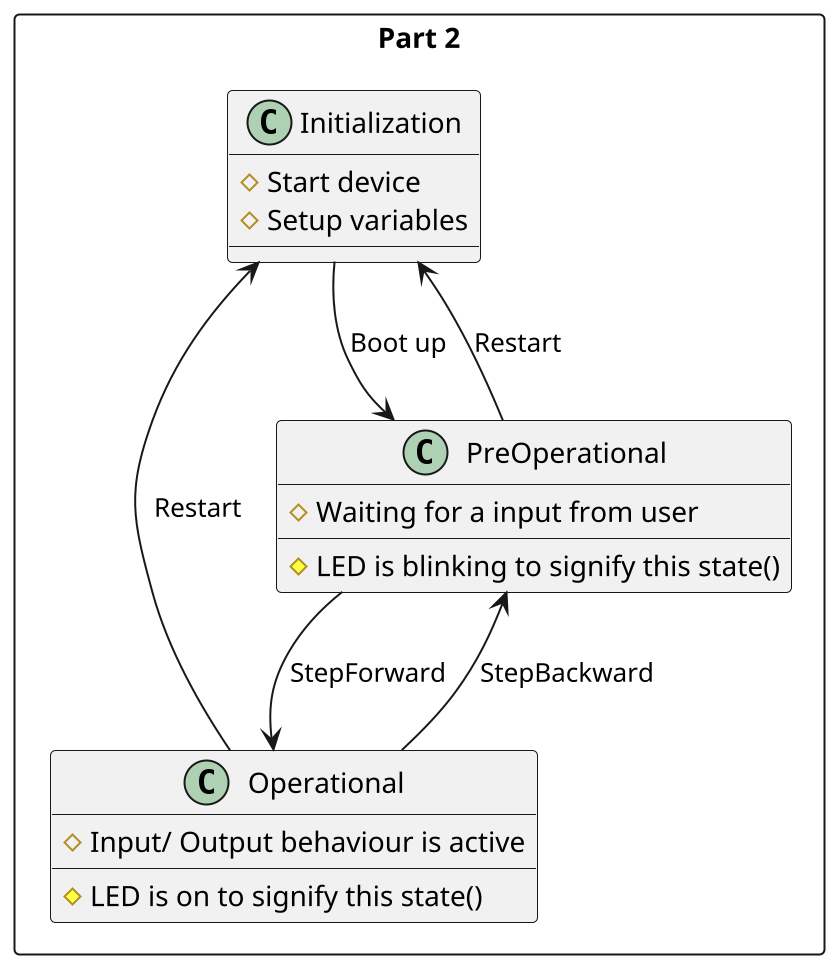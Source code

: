 @startuml Part2
scale 2
'left to right direction 
skinparam packageStyle rect
'skinparam linetype ortho 

rectangle "Part 2"{
Initialization -down-> PreOperational: Boot up
PreOperational -up-> Initialization: Restart
PreOperational -down-> Operational: StepForward
Operational -up-> PreOperational: StepBackward
Initialization <- Operational: Restart

class Initialization{
    #Start device
    #Setup variables
}

class PreOperational{
    #Waiting for a input from user
    #LED is blinking to signify this state()
}
class Operational{
    #Input/ Output behaviour is active
    #LED is on to signify this state()
}

}

@endumld

